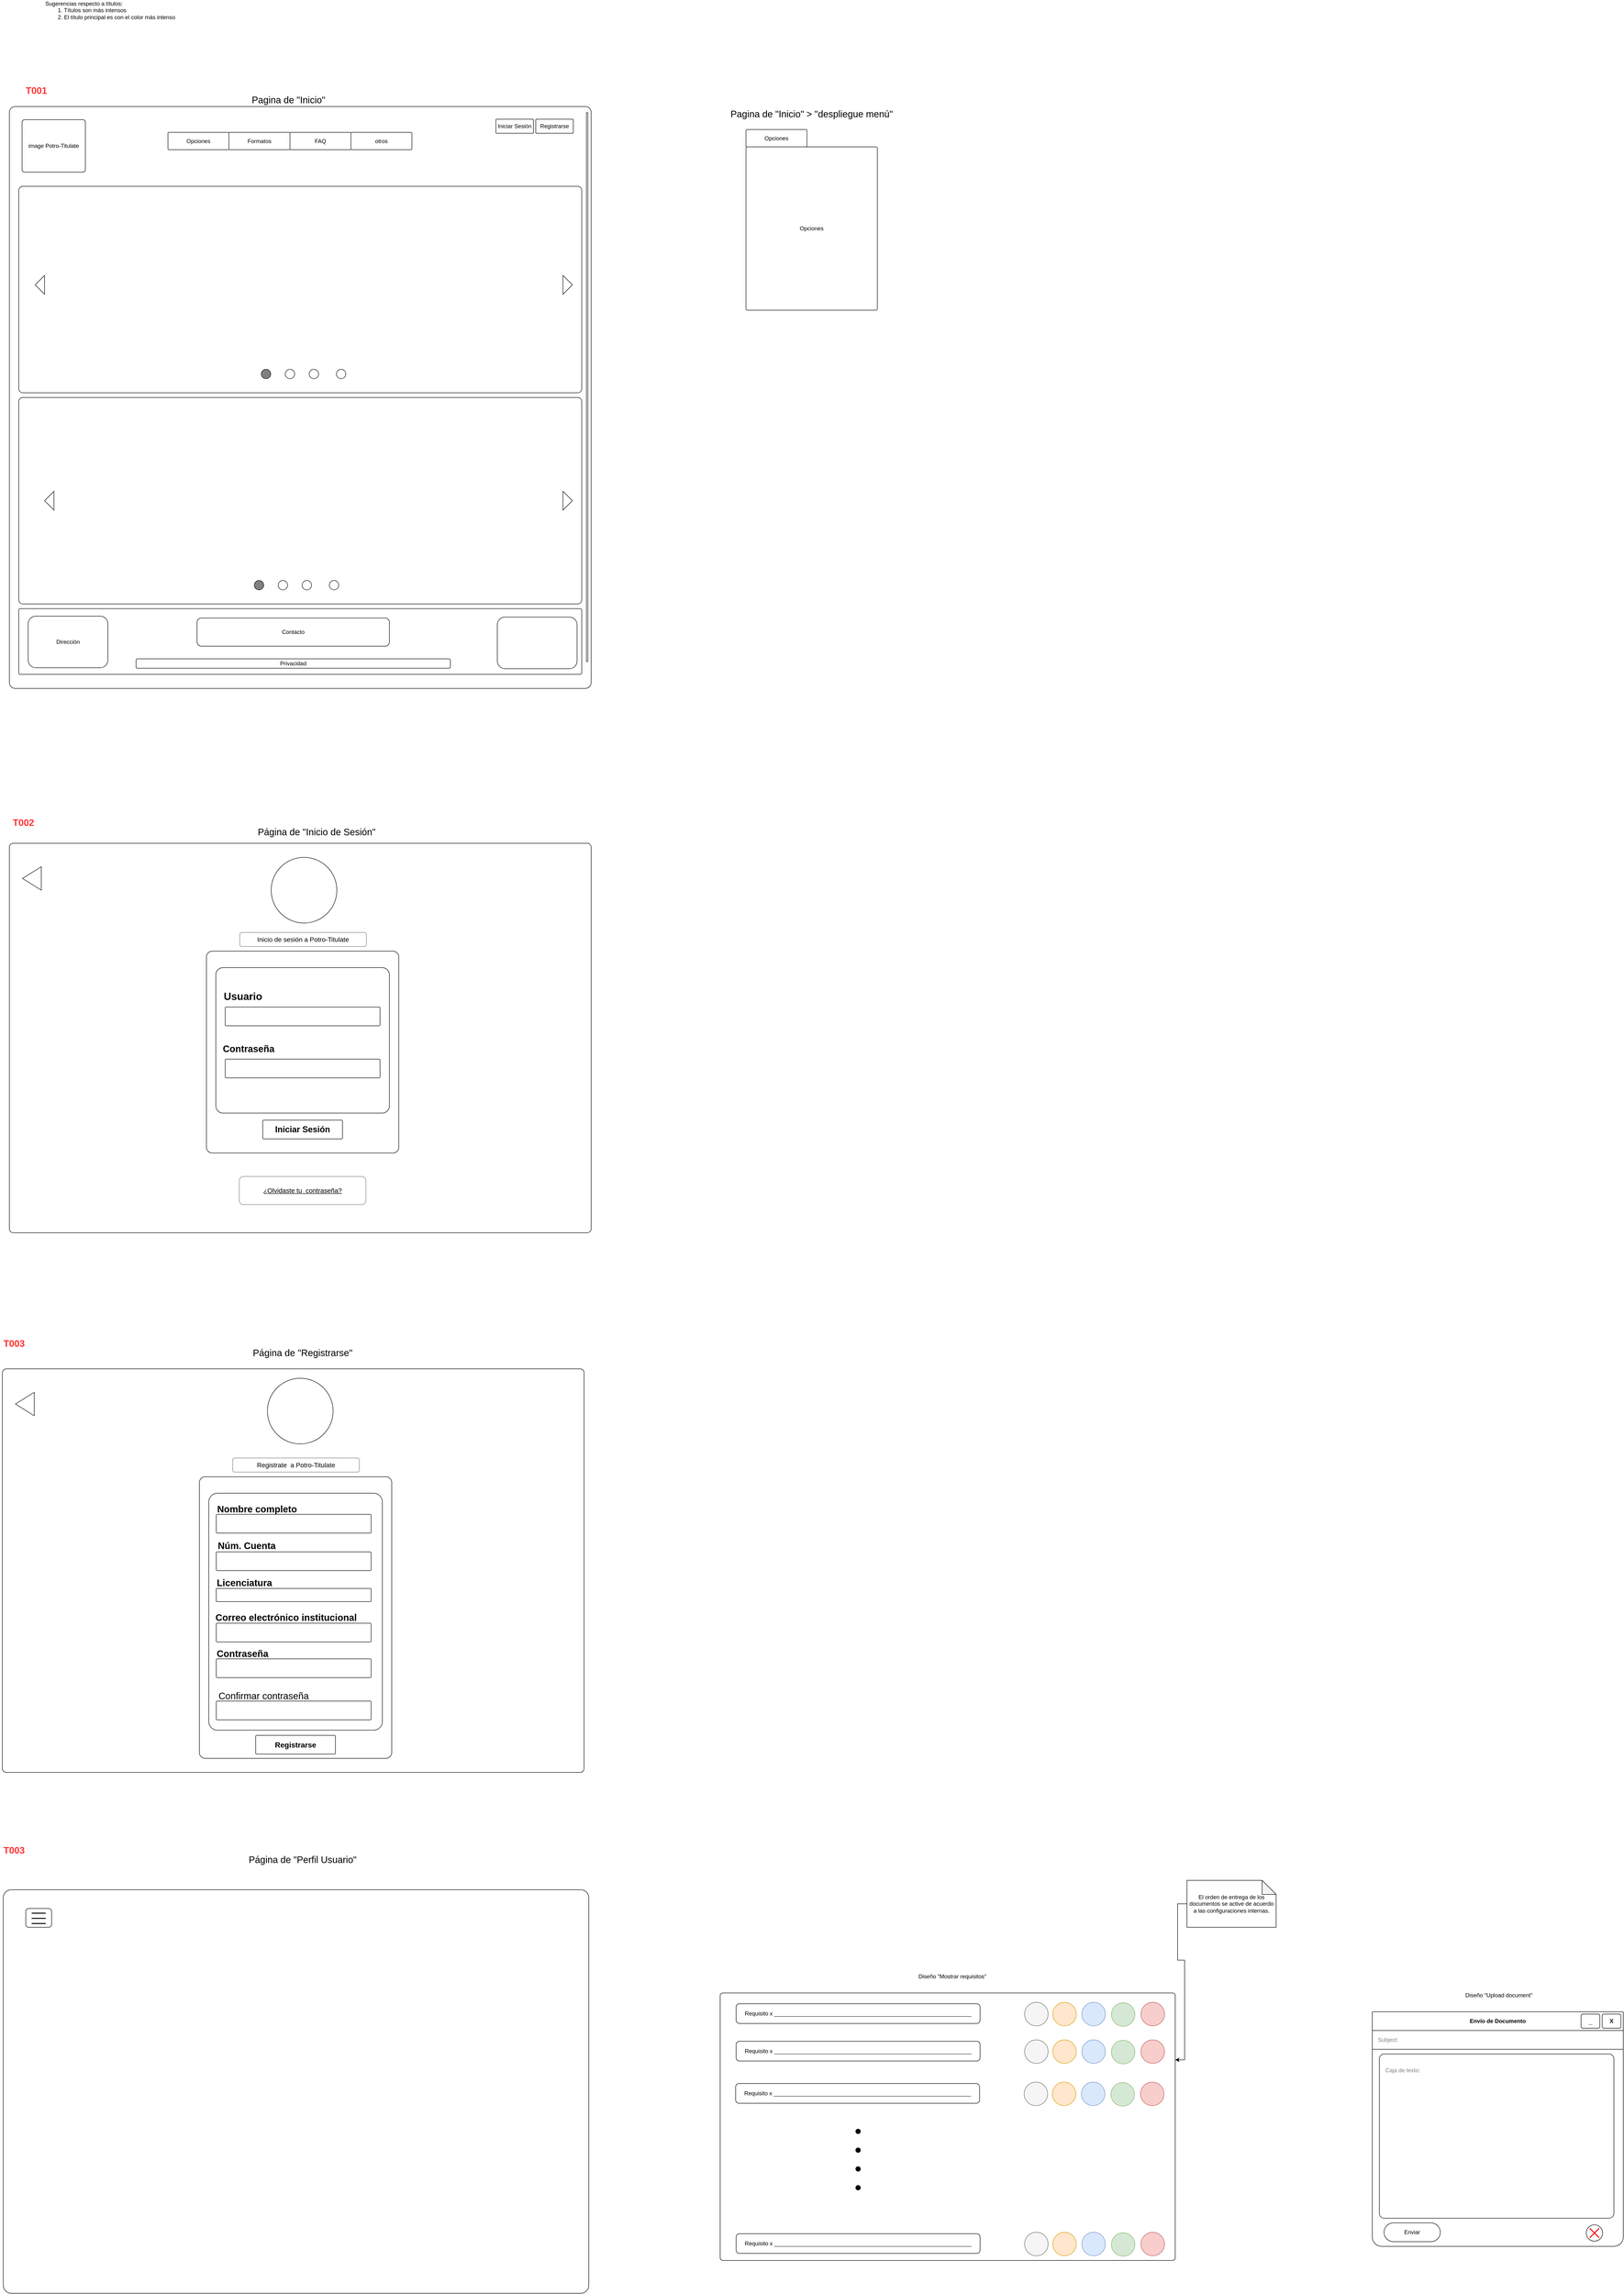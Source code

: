 <mxfile version="25.0.1">
  <diagram name="Página-1" id="R-SKQRLzCb2xS6ncJQb2">
    <mxGraphModel dx="6360" dy="4680" grid="1" gridSize="10" guides="1" tooltips="1" connect="1" arrows="1" fold="1" page="1" pageScale="1" pageWidth="850" pageHeight="1100" math="0" shadow="0">
      <root>
        <mxCell id="0" />
        <mxCell id="1" parent="0" />
        <mxCell id="He911wZqvg5NJAg6M06w-1" value="" style="rounded=1;whiteSpace=wrap;html=1;arcSize=1;" parent="1" vertex="1">
          <mxGeometry x="50" y="30" width="1240" height="1240" as="geometry" />
        </mxCell>
        <mxCell id="He911wZqvg5NJAg6M06w-2" value="image Potro-Titulate" style="rounded=1;whiteSpace=wrap;html=1;arcSize=5;" parent="1" vertex="1">
          <mxGeometry x="77" y="58" width="135" height="112" as="geometry" />
        </mxCell>
        <mxCell id="He911wZqvg5NJAg6M06w-4" value="Opciones" style="rounded=1;whiteSpace=wrap;html=1;arcSize=5;" parent="1" vertex="1">
          <mxGeometry x="388" y="85" width="130" height="37" as="geometry" />
        </mxCell>
        <mxCell id="He911wZqvg5NJAg6M06w-5" value="Formatos" style="rounded=1;whiteSpace=wrap;html=1;arcSize=5;" parent="1" vertex="1">
          <mxGeometry x="518" y="85" width="130" height="37" as="geometry" />
        </mxCell>
        <mxCell id="He911wZqvg5NJAg6M06w-6" value="FAQ" style="rounded=1;whiteSpace=wrap;html=1;arcSize=5;" parent="1" vertex="1">
          <mxGeometry x="648" y="85" width="130" height="37" as="geometry" />
        </mxCell>
        <mxCell id="He911wZqvg5NJAg6M06w-8" value="otros" style="rounded=1;whiteSpace=wrap;html=1;arcSize=5;" parent="1" vertex="1">
          <mxGeometry x="778" y="85" width="130" height="37" as="geometry" />
        </mxCell>
        <mxCell id="He911wZqvg5NJAg6M06w-11" style="edgeStyle=orthogonalEdgeStyle;rounded=0;orthogonalLoop=1;jettySize=auto;html=1;exitX=0.5;exitY=1;exitDx=0;exitDy=0;" parent="1" source="He911wZqvg5NJAg6M06w-8" target="He911wZqvg5NJAg6M06w-8" edge="1">
          <mxGeometry relative="1" as="geometry" />
        </mxCell>
        <mxCell id="He911wZqvg5NJAg6M06w-12" style="edgeStyle=orthogonalEdgeStyle;rounded=0;orthogonalLoop=1;jettySize=auto;html=1;exitX=0.5;exitY=1;exitDx=0;exitDy=0;" parent="1" source="He911wZqvg5NJAg6M06w-8" target="He911wZqvg5NJAg6M06w-8" edge="1">
          <mxGeometry relative="1" as="geometry" />
        </mxCell>
        <mxCell id="He911wZqvg5NJAg6M06w-13" value="Iniciar Sesión" style="rounded=1;whiteSpace=wrap;html=1;arcSize=5;" parent="1" vertex="1">
          <mxGeometry x="1087" y="57" width="80" height="30" as="geometry" />
        </mxCell>
        <mxCell id="He911wZqvg5NJAg6M06w-14" value="Registrarse" style="rounded=1;whiteSpace=wrap;html=1;arcSize=5;" parent="1" vertex="1">
          <mxGeometry x="1172" y="57" width="80" height="30" as="geometry" />
        </mxCell>
        <mxCell id="He911wZqvg5NJAg6M06w-21" value="" style="rounded=1;whiteSpace=wrap;html=1;arcSize=2;" parent="1" vertex="1">
          <mxGeometry x="70" y="200" width="1200" height="440" as="geometry" />
        </mxCell>
        <mxCell id="He911wZqvg5NJAg6M06w-22" value="" style="rounded=1;whiteSpace=wrap;html=1;" parent="1" vertex="1">
          <mxGeometry x="1280" y="43" width="3" height="1170" as="geometry" />
        </mxCell>
        <mxCell id="He911wZqvg5NJAg6M06w-23" value="" style="rounded=1;whiteSpace=wrap;html=1;arcSize=2;" parent="1" vertex="1">
          <mxGeometry x="70" y="650" width="1200" height="440" as="geometry" />
        </mxCell>
        <mxCell id="He911wZqvg5NJAg6M06w-24" value="" style="rounded=1;whiteSpace=wrap;html=1;arcSize=2;" parent="1" vertex="1">
          <mxGeometry x="70" y="1100" width="1200" height="140" as="geometry" />
        </mxCell>
        <mxCell id="He911wZqvg5NJAg6M06w-26" value="" style="triangle;whiteSpace=wrap;html=1;" parent="1" vertex="1">
          <mxGeometry x="1230" y="850" width="20" height="40" as="geometry" />
        </mxCell>
        <mxCell id="He911wZqvg5NJAg6M06w-32" value="" style="triangle;whiteSpace=wrap;html=1;" parent="1" vertex="1">
          <mxGeometry x="1230" y="390" width="20" height="40" as="geometry" />
        </mxCell>
        <mxCell id="He911wZqvg5NJAg6M06w-34" value="" style="triangle;whiteSpace=wrap;html=1;direction=west;" parent="1" vertex="1">
          <mxGeometry x="125" y="850" width="20" height="40" as="geometry" />
        </mxCell>
        <mxCell id="He911wZqvg5NJAg6M06w-35" value="" style="triangle;whiteSpace=wrap;html=1;direction=west;" parent="1" vertex="1">
          <mxGeometry x="105" y="390" width="20" height="40" as="geometry" />
        </mxCell>
        <mxCell id="He911wZqvg5NJAg6M06w-37" value="Dirección" style="rounded=1;whiteSpace=wrap;html=1;" parent="1" vertex="1">
          <mxGeometry x="90" y="1116" width="170" height="110" as="geometry" />
        </mxCell>
        <mxCell id="He911wZqvg5NJAg6M06w-38" value="Contacto" style="rounded=1;whiteSpace=wrap;html=1;" parent="1" vertex="1">
          <mxGeometry x="450" y="1120" width="410" height="60" as="geometry" />
        </mxCell>
        <mxCell id="He911wZqvg5NJAg6M06w-39" value="" style="rounded=1;whiteSpace=wrap;html=1;" parent="1" vertex="1">
          <mxGeometry x="1090" y="1118" width="170" height="110" as="geometry" />
        </mxCell>
        <mxCell id="He911wZqvg5NJAg6M06w-41" value="Privacidad" style="rounded=1;whiteSpace=wrap;html=1;" parent="1" vertex="1">
          <mxGeometry x="320" y="1207" width="670" height="20" as="geometry" />
        </mxCell>
        <mxCell id="He911wZqvg5NJAg6M06w-42" value="Pagina de &quot;Inicio&quot; &amp;gt; &quot;despliegue menú&quot;" style="text;html=1;align=center;verticalAlign=middle;whiteSpace=wrap;rounded=0;fontSize=20;" parent="1" vertex="1">
          <mxGeometry x="1570" y="30" width="380" height="30" as="geometry" />
        </mxCell>
        <mxCell id="He911wZqvg5NJAg6M06w-43" value="&lt;div align=&quot;left&quot;&gt;Sugerencias respecto a títulos:&lt;/div&gt;&lt;div align=&quot;left&quot;&gt;&lt;span style=&quot;white-space: pre;&quot;&gt;&#x9;&lt;/span&gt;1. Títulos son más intensos&lt;/div&gt;&lt;div align=&quot;left&quot;&gt;&lt;span style=&quot;white-space: pre;&quot;&gt;&#x9;&lt;/span&gt;2. El título principal es con el color más intenso&lt;br&gt;&lt;/div&gt;" style="text;html=1;align=center;verticalAlign=middle;whiteSpace=wrap;rounded=0;" parent="1" vertex="1">
          <mxGeometry x="70" y="-190" width="390" height="30" as="geometry" />
        </mxCell>
        <mxCell id="He911wZqvg5NJAg6M06w-44" value="T001" style="text;html=1;align=center;verticalAlign=middle;whiteSpace=wrap;rounded=0;fontStyle=1;fontColor=#FF3333;fontSize=20;" parent="1" vertex="1">
          <mxGeometry x="65" y="-20" width="85" height="30" as="geometry" />
        </mxCell>
        <mxCell id="He911wZqvg5NJAg6M06w-46" value="Página de &quot;Inicio de Sesión&quot;" style="text;html=1;align=center;verticalAlign=middle;whiteSpace=wrap;rounded=0;fontSize=20;" parent="1" vertex="1">
          <mxGeometry x="570" y="1560" width="270" height="30" as="geometry" />
        </mxCell>
        <mxCell id="He911wZqvg5NJAg6M06w-47" value="T002" style="text;html=1;align=center;verticalAlign=middle;whiteSpace=wrap;rounded=0;fontStyle=1;fontColor=#FF3333;fontSize=20;" parent="1" vertex="1">
          <mxGeometry x="50" y="1540" width="60" height="30" as="geometry" />
        </mxCell>
        <mxCell id="He911wZqvg5NJAg6M06w-48" value="" style="rounded=1;whiteSpace=wrap;html=1;arcSize=1;" parent="1" vertex="1">
          <mxGeometry x="50" y="1600" width="1240" height="830" as="geometry" />
        </mxCell>
        <mxCell id="He911wZqvg5NJAg6M06w-49" value="" style="ellipse;whiteSpace=wrap;html=1;aspect=fixed;" parent="1" vertex="1">
          <mxGeometry x="608" y="1630" width="140" height="140" as="geometry" />
        </mxCell>
        <mxCell id="He911wZqvg5NJAg6M06w-50" value="" style="rounded=1;whiteSpace=wrap;html=1;arcSize=3;" parent="1" vertex="1">
          <mxGeometry x="470" y="1830" width="410" height="430" as="geometry" />
        </mxCell>
        <mxCell id="He911wZqvg5NJAg6M06w-51" value="" style="rounded=1;whiteSpace=wrap;html=1;arcSize=5;" parent="1" vertex="1">
          <mxGeometry x="490" y="1865" width="370" height="310" as="geometry" />
        </mxCell>
        <mxCell id="He911wZqvg5NJAg6M06w-52" value="&lt;b&gt;&lt;font style=&quot;font-size: 18px;&quot;&gt;Iniciar Sesión&lt;/font&gt;&lt;/b&gt;" style="rounded=1;whiteSpace=wrap;html=1;arcSize=5;" parent="1" vertex="1">
          <mxGeometry x="590" y="2190" width="170" height="40" as="geometry" />
        </mxCell>
        <mxCell id="He911wZqvg5NJAg6M06w-53" value="&lt;font style=&quot;font-size: 22px;&quot;&gt;&lt;b&gt;Usuario&lt;/b&gt;&lt;/font&gt;" style="text;html=1;align=center;verticalAlign=middle;whiteSpace=wrap;rounded=0;fontSize=20;" parent="1" vertex="1">
          <mxGeometry x="518" y="1912" width="60" height="30" as="geometry" />
        </mxCell>
        <mxCell id="He911wZqvg5NJAg6M06w-56" value="" style="rounded=1;whiteSpace=wrap;html=1;arcSize=5;" parent="1" vertex="1">
          <mxGeometry x="510" y="1949" width="330" height="40" as="geometry" />
        </mxCell>
        <mxCell id="He911wZqvg5NJAg6M06w-58" value="" style="rounded=1;whiteSpace=wrap;html=1;arcSize=5;" parent="1" vertex="1">
          <mxGeometry x="510" y="2060" width="330" height="40" as="geometry" />
        </mxCell>
        <mxCell id="He911wZqvg5NJAg6M06w-59" value="&lt;b&gt;Contraseña&lt;/b&gt;" style="text;html=1;align=center;verticalAlign=middle;whiteSpace=wrap;rounded=0;fontSize=20;" parent="1" vertex="1">
          <mxGeometry x="530" y="2022" width="60" height="30" as="geometry" />
        </mxCell>
        <mxCell id="He911wZqvg5NJAg6M06w-61" value="&lt;font style=&quot;font-size: 14px;&quot;&gt;&lt;span&gt;Inicio de sesión a Potro-Titulate&lt;br&gt;&lt;/span&gt;&lt;/font&gt;" style="rounded=1;whiteSpace=wrap;html=1;dashed=1;dashPattern=1 1;fontStyle=0" parent="1" vertex="1">
          <mxGeometry x="541" y="1790" width="270" height="30" as="geometry" />
        </mxCell>
        <mxCell id="He911wZqvg5NJAg6M06w-62" value="" style="triangle;whiteSpace=wrap;html=1;direction=west;" parent="1" vertex="1">
          <mxGeometry x="78" y="1650" width="40" height="50" as="geometry" />
        </mxCell>
        <mxCell id="He911wZqvg5NJAg6M06w-65" value="Página de &quot;Registrarse&quot;" style="text;html=1;align=center;verticalAlign=middle;whiteSpace=wrap;rounded=0;fontSize=20;" parent="1" vertex="1">
          <mxGeometry x="550" y="2670" width="250" height="30" as="geometry" />
        </mxCell>
        <mxCell id="He911wZqvg5NJAg6M06w-66" value="T003" style="text;html=1;align=center;verticalAlign=middle;whiteSpace=wrap;rounded=0;fontStyle=1;fontColor=#FF3333;fontSize=20;" parent="1" vertex="1">
          <mxGeometry x="30" y="2650" width="60" height="30" as="geometry" />
        </mxCell>
        <mxCell id="He911wZqvg5NJAg6M06w-79" value="&lt;font style=&quot;font-size: 14px;&quot;&gt;&lt;u&gt;¿Olvidaste tu&amp;nbsp; contraseña?&lt;/u&gt;&lt;/font&gt;" style="rounded=1;whiteSpace=wrap;html=1;dashed=1;dashPattern=1 1;" parent="1" vertex="1">
          <mxGeometry x="540" y="2310" width="270" height="60" as="geometry" />
        </mxCell>
        <mxCell id="He911wZqvg5NJAg6M06w-80" value="" style="rounded=1;whiteSpace=wrap;html=1;arcSize=1;" parent="1" vertex="1">
          <mxGeometry x="35" y="2720" width="1240" height="860" as="geometry" />
        </mxCell>
        <mxCell id="He911wZqvg5NJAg6M06w-82" value="" style="rounded=1;whiteSpace=wrap;html=1;arcSize=3;" parent="1" vertex="1">
          <mxGeometry x="455" y="2950" width="410" height="600" as="geometry" />
        </mxCell>
        <mxCell id="He911wZqvg5NJAg6M06w-83" value="" style="rounded=1;whiteSpace=wrap;html=1;arcSize=5;" parent="1" vertex="1">
          <mxGeometry x="475" y="2985" width="370" height="505" as="geometry" />
        </mxCell>
        <mxCell id="He911wZqvg5NJAg6M06w-84" value="Registrarse" style="rounded=1;whiteSpace=wrap;html=1;arcSize=5;fontStyle=1;fontSize=16;" parent="1" vertex="1">
          <mxGeometry x="575" y="3501" width="170" height="40" as="geometry" />
        </mxCell>
        <mxCell id="He911wZqvg5NJAg6M06w-85" value="&lt;b&gt;Nombre completo&lt;br&gt;&lt;/b&gt;" style="text;html=1;align=center;verticalAlign=middle;whiteSpace=wrap;rounded=0;fontSize=20;" parent="1" vertex="1">
          <mxGeometry x="482" y="3003" width="192" height="30" as="geometry" />
        </mxCell>
        <mxCell id="He911wZqvg5NJAg6M06w-86" value="" style="rounded=1;whiteSpace=wrap;html=1;arcSize=5;" parent="1" vertex="1">
          <mxGeometry x="491" y="3030" width="330" height="40" as="geometry" />
        </mxCell>
        <mxCell id="He911wZqvg5NJAg6M06w-89" value="&lt;font style=&quot;font-size: 14px;&quot;&gt;&lt;span&gt;Registrate&amp;nbsp; a Potro-Titulate&lt;br&gt;&lt;/span&gt;&lt;/font&gt;" style="rounded=1;whiteSpace=wrap;html=1;dashed=1;dashPattern=1 1;fontStyle=0" parent="1" vertex="1">
          <mxGeometry x="526" y="2910" width="270" height="30" as="geometry" />
        </mxCell>
        <mxCell id="He911wZqvg5NJAg6M06w-90" value="" style="triangle;whiteSpace=wrap;html=1;direction=west;" parent="1" vertex="1">
          <mxGeometry x="63" y="2770" width="40" height="50" as="geometry" />
        </mxCell>
        <mxCell id="He911wZqvg5NJAg6M06w-92" value="" style="ellipse;whiteSpace=wrap;html=1;aspect=fixed;" parent="1" vertex="1">
          <mxGeometry x="600" y="2740" width="140" height="140" as="geometry" />
        </mxCell>
        <mxCell id="He911wZqvg5NJAg6M06w-93" value="Núm. Cuenta" style="text;html=1;align=center;verticalAlign=middle;whiteSpace=wrap;rounded=0;fontSize=20;fontStyle=1" parent="1" vertex="1">
          <mxGeometry x="487" y="3081" width="138" height="30" as="geometry" />
        </mxCell>
        <mxCell id="He911wZqvg5NJAg6M06w-94" value="" style="rounded=1;whiteSpace=wrap;html=1;arcSize=5;" parent="1" vertex="1">
          <mxGeometry x="491" y="3110" width="330" height="40" as="geometry" />
        </mxCell>
        <mxCell id="He911wZqvg5NJAg6M06w-95" value="&lt;span&gt;Licenciatura&lt;/span&gt;" style="text;html=1;align=center;verticalAlign=middle;whiteSpace=wrap;rounded=0;fontSize=20;fontStyle=1" parent="1" vertex="1">
          <mxGeometry x="521" y="3160" width="60" height="30" as="geometry" />
        </mxCell>
        <mxCell id="He911wZqvg5NJAg6M06w-96" value="" style="rounded=1;whiteSpace=wrap;html=1;arcSize=5;" parent="1" vertex="1">
          <mxGeometry x="491" y="3188" width="330" height="28" as="geometry" />
        </mxCell>
        <mxCell id="He911wZqvg5NJAg6M06w-97" value="Correo electrónico institucional" style="text;html=1;align=center;verticalAlign=middle;whiteSpace=wrap;rounded=0;fontSize=20;fontStyle=1" parent="1" vertex="1">
          <mxGeometry x="480" y="3234" width="320" height="30" as="geometry" />
        </mxCell>
        <mxCell id="He911wZqvg5NJAg6M06w-98" value="" style="rounded=1;whiteSpace=wrap;html=1;arcSize=5;" parent="1" vertex="1">
          <mxGeometry x="491" y="3262" width="330" height="40" as="geometry" />
        </mxCell>
        <mxCell id="He911wZqvg5NJAg6M06w-99" value="Contraseña" style="text;html=1;align=center;verticalAlign=middle;whiteSpace=wrap;rounded=0;fontSize=20;fontStyle=1" parent="1" vertex="1">
          <mxGeometry x="509" y="3311" width="76" height="30" as="geometry" />
        </mxCell>
        <mxCell id="He911wZqvg5NJAg6M06w-100" value="" style="rounded=1;whiteSpace=wrap;html=1;arcSize=5;" parent="1" vertex="1">
          <mxGeometry x="491" y="3338" width="330" height="40" as="geometry" />
        </mxCell>
        <mxCell id="He911wZqvg5NJAg6M06w-101" value="Confirmar contraseña" style="text;html=1;align=center;verticalAlign=middle;whiteSpace=wrap;rounded=0;fontSize=20;" parent="1" vertex="1">
          <mxGeometry x="484" y="3401" width="216" height="30" as="geometry" />
        </mxCell>
        <mxCell id="He911wZqvg5NJAg6M06w-102" value="" style="rounded=1;whiteSpace=wrap;html=1;arcSize=5;" parent="1" vertex="1">
          <mxGeometry x="491" y="3428" width="330" height="40" as="geometry" />
        </mxCell>
        <mxCell id="TnUoFVtTnflH-mQjwPww-15" value="Opciones" style="rounded=1;whiteSpace=wrap;html=1;arcSize=5;" vertex="1" parent="1">
          <mxGeometry x="1620" y="79" width="130" height="37" as="geometry" />
        </mxCell>
        <mxCell id="TnUoFVtTnflH-mQjwPww-19" style="edgeStyle=orthogonalEdgeStyle;rounded=0;orthogonalLoop=1;jettySize=auto;html=1;exitX=0.5;exitY=1;exitDx=0;exitDy=0;" edge="1" parent="1">
          <mxGeometry relative="1" as="geometry">
            <mxPoint x="2075" y="116" as="sourcePoint" />
            <mxPoint x="2075" y="116" as="targetPoint" />
          </mxGeometry>
        </mxCell>
        <mxCell id="TnUoFVtTnflH-mQjwPww-20" style="edgeStyle=orthogonalEdgeStyle;rounded=0;orthogonalLoop=1;jettySize=auto;html=1;exitX=0.5;exitY=1;exitDx=0;exitDy=0;" edge="1" parent="1">
          <mxGeometry relative="1" as="geometry">
            <mxPoint x="2075" y="116" as="sourcePoint" />
            <mxPoint x="2075" y="116" as="targetPoint" />
          </mxGeometry>
        </mxCell>
        <mxCell id="TnUoFVtTnflH-mQjwPww-22" value="Opciones" style="rounded=1;whiteSpace=wrap;html=1;arcSize=1;" vertex="1" parent="1">
          <mxGeometry x="1620" y="116" width="280" height="348" as="geometry" />
        </mxCell>
        <mxCell id="TnUoFVtTnflH-mQjwPww-28" value="" style="group" vertex="1" connectable="0" parent="1">
          <mxGeometry x="587" y="590" width="180" height="20" as="geometry" />
        </mxCell>
        <mxCell id="TnUoFVtTnflH-mQjwPww-24" value="" style="ellipse;whiteSpace=wrap;html=1;aspect=fixed;fillColor=#808080;" vertex="1" parent="TnUoFVtTnflH-mQjwPww-28">
          <mxGeometry width="20" height="20" as="geometry" />
        </mxCell>
        <mxCell id="TnUoFVtTnflH-mQjwPww-25" value="" style="ellipse;whiteSpace=wrap;html=1;aspect=fixed;" vertex="1" parent="TnUoFVtTnflH-mQjwPww-28">
          <mxGeometry x="51" width="20" height="20" as="geometry" />
        </mxCell>
        <mxCell id="TnUoFVtTnflH-mQjwPww-26" value="" style="ellipse;whiteSpace=wrap;html=1;aspect=fixed;" vertex="1" parent="TnUoFVtTnflH-mQjwPww-28">
          <mxGeometry x="102" width="20" height="20" as="geometry" />
        </mxCell>
        <mxCell id="TnUoFVtTnflH-mQjwPww-27" value="" style="ellipse;whiteSpace=wrap;html=1;aspect=fixed;" vertex="1" parent="TnUoFVtTnflH-mQjwPww-28">
          <mxGeometry x="160" width="20" height="20" as="geometry" />
        </mxCell>
        <mxCell id="TnUoFVtTnflH-mQjwPww-29" value="" style="group" vertex="1" connectable="0" parent="1">
          <mxGeometry x="572" y="1040" width="180" height="20" as="geometry" />
        </mxCell>
        <mxCell id="TnUoFVtTnflH-mQjwPww-30" value="" style="ellipse;whiteSpace=wrap;html=1;aspect=fixed;fillColor=#808080;" vertex="1" parent="TnUoFVtTnflH-mQjwPww-29">
          <mxGeometry width="20" height="20" as="geometry" />
        </mxCell>
        <mxCell id="TnUoFVtTnflH-mQjwPww-31" value="" style="ellipse;whiteSpace=wrap;html=1;aspect=fixed;" vertex="1" parent="TnUoFVtTnflH-mQjwPww-29">
          <mxGeometry x="51" width="20" height="20" as="geometry" />
        </mxCell>
        <mxCell id="TnUoFVtTnflH-mQjwPww-32" value="" style="ellipse;whiteSpace=wrap;html=1;aspect=fixed;" vertex="1" parent="TnUoFVtTnflH-mQjwPww-29">
          <mxGeometry x="102" width="20" height="20" as="geometry" />
        </mxCell>
        <mxCell id="TnUoFVtTnflH-mQjwPww-33" value="" style="ellipse;whiteSpace=wrap;html=1;aspect=fixed;" vertex="1" parent="TnUoFVtTnflH-mQjwPww-29">
          <mxGeometry x="160" width="20" height="20" as="geometry" />
        </mxCell>
        <mxCell id="TnUoFVtTnflH-mQjwPww-34" value="Pagina de &quot;Inicio&quot;" style="text;html=1;align=center;verticalAlign=middle;whiteSpace=wrap;rounded=0;fontSize=20;" vertex="1" parent="1">
          <mxGeometry x="560" width="170" height="30" as="geometry" />
        </mxCell>
        <mxCell id="TnUoFVtTnflH-mQjwPww-35" value="Página de &quot;Perfil Usuario&quot;" style="text;html=1;align=center;verticalAlign=middle;whiteSpace=wrap;rounded=0;fontSize=20;" vertex="1" parent="1">
          <mxGeometry x="550" y="3750" width="250" height="30" as="geometry" />
        </mxCell>
        <mxCell id="TnUoFVtTnflH-mQjwPww-36" value="&lt;div&gt;T003&lt;/div&gt;" style="text;html=1;align=center;verticalAlign=middle;whiteSpace=wrap;rounded=0;fontStyle=1;fontColor=#FF3333;fontSize=20;" vertex="1" parent="1">
          <mxGeometry x="30" y="3730" width="60" height="30" as="geometry" />
        </mxCell>
        <mxCell id="TnUoFVtTnflH-mQjwPww-37" value="" style="rounded=1;whiteSpace=wrap;html=1;arcSize=2;" vertex="1" parent="1">
          <mxGeometry x="37" y="3830" width="1248" height="860" as="geometry" />
        </mxCell>
        <mxCell id="TnUoFVtTnflH-mQjwPww-44" value="" style="group" vertex="1" connectable="0" parent="1">
          <mxGeometry x="85" y="3870" width="55" height="40" as="geometry" />
        </mxCell>
        <mxCell id="TnUoFVtTnflH-mQjwPww-38" value="" style="rounded=1;whiteSpace=wrap;html=1;" vertex="1" parent="TnUoFVtTnflH-mQjwPww-44">
          <mxGeometry width="55" height="40" as="geometry" />
        </mxCell>
        <mxCell id="TnUoFVtTnflH-mQjwPww-41" value="" style="endArrow=none;html=1;rounded=0;strokeWidth=2;" edge="1" parent="TnUoFVtTnflH-mQjwPww-44">
          <mxGeometry width="50" height="50" relative="1" as="geometry">
            <mxPoint x="12.5" y="10" as="sourcePoint" />
            <mxPoint x="42.5" y="10" as="targetPoint" />
          </mxGeometry>
        </mxCell>
        <mxCell id="TnUoFVtTnflH-mQjwPww-42" value="" style="endArrow=none;html=1;rounded=0;strokeWidth=2;" edge="1" parent="TnUoFVtTnflH-mQjwPww-44">
          <mxGeometry width="50" height="50" relative="1" as="geometry">
            <mxPoint x="12.5" y="21" as="sourcePoint" />
            <mxPoint x="42.5" y="21" as="targetPoint" />
          </mxGeometry>
        </mxCell>
        <mxCell id="TnUoFVtTnflH-mQjwPww-43" value="" style="endArrow=none;html=1;rounded=0;strokeWidth=2;" edge="1" parent="TnUoFVtTnflH-mQjwPww-44">
          <mxGeometry width="50" height="50" relative="1" as="geometry">
            <mxPoint x="12.5" y="32" as="sourcePoint" />
            <mxPoint x="42.5" y="32" as="targetPoint" />
          </mxGeometry>
        </mxCell>
        <mxCell id="TnUoFVtTnflH-mQjwPww-82" value="El orden de entrega de los documentos se active de acuerdo a las configuraciones internas." style="shape=note;whiteSpace=wrap;html=1;backgroundOutline=1;darkOpacity=0.05;" vertex="1" parent="1">
          <mxGeometry x="2560" y="3810" width="190" height="100" as="geometry" />
        </mxCell>
        <mxCell id="TnUoFVtTnflH-mQjwPww-83" style="edgeStyle=orthogonalEdgeStyle;rounded=0;orthogonalLoop=1;jettySize=auto;html=1;entryX=1;entryY=0.25;entryDx=0;entryDy=0;" edge="1" parent="1" source="TnUoFVtTnflH-mQjwPww-82" target="TnUoFVtTnflH-mQjwPww-51">
          <mxGeometry relative="1" as="geometry" />
        </mxCell>
        <mxCell id="TnUoFVtTnflH-mQjwPww-88" value="" style="group" vertex="1" connectable="0" parent="1">
          <mxGeometry x="1565" y="4050" width="970" height="570" as="geometry" />
        </mxCell>
        <mxCell id="TnUoFVtTnflH-mQjwPww-51" value="" style="rounded=1;whiteSpace=wrap;html=1;arcSize=1;container=0;" vertex="1" parent="TnUoFVtTnflH-mQjwPww-88">
          <mxGeometry width="970" height="570" as="geometry" />
        </mxCell>
        <mxCell id="TnUoFVtTnflH-mQjwPww-84" value="" style="shape=image;html=1;verticalAlign=top;verticalLabelPosition=bottom;labelBackgroundColor=#ffffff;imageAspect=0;aspect=fixed;image=https://cdn2.iconfinder.com/data/icons/freecns-cumulus/16/519897-198_Paperclip-128.png;container=0;" vertex="1" parent="TnUoFVtTnflH-mQjwPww-88">
          <mxGeometry x="592" y="25.5" width="40" height="40" as="geometry" />
        </mxCell>
        <mxCell id="TnUoFVtTnflH-mQjwPww-45" value="&lt;div align=&quot;left&quot;&gt;Requisito x _______________________________________________________________&lt;br&gt;&lt;/div&gt;" style="rounded=1;whiteSpace=wrap;html=1;arcSize=17;container=0;" vertex="1" parent="TnUoFVtTnflH-mQjwPww-88">
          <mxGeometry x="34" y="23" width="520" height="42" as="geometry" />
        </mxCell>
        <mxCell id="TnUoFVtTnflH-mQjwPww-46" value="" style="ellipse;whiteSpace=wrap;html=1;aspect=fixed;fillColor=#f5f5f5;fontColor=#333333;strokeColor=#666666;container=0;" vertex="1" parent="TnUoFVtTnflH-mQjwPww-88">
          <mxGeometry x="649" y="20" width="50" height="50" as="geometry" />
        </mxCell>
        <mxCell id="TnUoFVtTnflH-mQjwPww-47" value="" style="ellipse;whiteSpace=wrap;html=1;aspect=fixed;fillColor=#ffe6cc;strokeColor=#d79b00;container=0;" vertex="1" parent="TnUoFVtTnflH-mQjwPww-88">
          <mxGeometry x="709" y="20" width="50" height="50" as="geometry" />
        </mxCell>
        <mxCell id="TnUoFVtTnflH-mQjwPww-48" value="" style="ellipse;whiteSpace=wrap;html=1;aspect=fixed;fillColor=#dae8fc;strokeColor=#6c8ebf;container=0;" vertex="1" parent="TnUoFVtTnflH-mQjwPww-88">
          <mxGeometry x="771" y="20" width="50" height="50" as="geometry" />
        </mxCell>
        <mxCell id="TnUoFVtTnflH-mQjwPww-49" value="" style="ellipse;whiteSpace=wrap;html=1;aspect=fixed;fillColor=#d5e8d4;strokeColor=#82b366;container=0;" vertex="1" parent="TnUoFVtTnflH-mQjwPww-88">
          <mxGeometry x="834" y="21" width="50" height="50" as="geometry" />
        </mxCell>
        <mxCell id="TnUoFVtTnflH-mQjwPww-50" value="" style="ellipse;whiteSpace=wrap;html=1;aspect=fixed;fillColor=#f8cecc;strokeColor=#b85450;container=0;" vertex="1" parent="TnUoFVtTnflH-mQjwPww-88">
          <mxGeometry x="897" y="20" width="50" height="50" as="geometry" />
        </mxCell>
        <mxCell id="TnUoFVtTnflH-mQjwPww-54" value="&lt;div align=&quot;left&quot;&gt;Requisito x _______________________________________________________________&lt;br&gt;&lt;/div&gt;" style="rounded=1;whiteSpace=wrap;html=1;arcSize=17;container=0;" vertex="1" parent="TnUoFVtTnflH-mQjwPww-88">
          <mxGeometry x="34" y="103" width="520" height="42" as="geometry" />
        </mxCell>
        <mxCell id="TnUoFVtTnflH-mQjwPww-55" value="" style="ellipse;whiteSpace=wrap;html=1;aspect=fixed;fillColor=#f5f5f5;fontColor=#333333;strokeColor=#666666;container=0;" vertex="1" parent="TnUoFVtTnflH-mQjwPww-88">
          <mxGeometry x="649" y="100" width="50" height="50" as="geometry" />
        </mxCell>
        <mxCell id="TnUoFVtTnflH-mQjwPww-56" value="" style="ellipse;whiteSpace=wrap;html=1;aspect=fixed;fillColor=#ffe6cc;strokeColor=#d79b00;container=0;" vertex="1" parent="TnUoFVtTnflH-mQjwPww-88">
          <mxGeometry x="709" y="100" width="50" height="50" as="geometry" />
        </mxCell>
        <mxCell id="TnUoFVtTnflH-mQjwPww-57" value="" style="ellipse;whiteSpace=wrap;html=1;aspect=fixed;fillColor=#dae8fc;strokeColor=#6c8ebf;container=0;" vertex="1" parent="TnUoFVtTnflH-mQjwPww-88">
          <mxGeometry x="771" y="100" width="50" height="50" as="geometry" />
        </mxCell>
        <mxCell id="TnUoFVtTnflH-mQjwPww-58" value="" style="ellipse;whiteSpace=wrap;html=1;aspect=fixed;fillColor=#d5e8d4;strokeColor=#82b366;container=0;" vertex="1" parent="TnUoFVtTnflH-mQjwPww-88">
          <mxGeometry x="834" y="101" width="50" height="50" as="geometry" />
        </mxCell>
        <mxCell id="TnUoFVtTnflH-mQjwPww-59" value="" style="ellipse;whiteSpace=wrap;html=1;aspect=fixed;fillColor=#f8cecc;strokeColor=#b85450;container=0;" vertex="1" parent="TnUoFVtTnflH-mQjwPww-88">
          <mxGeometry x="897" y="100" width="50" height="50" as="geometry" />
        </mxCell>
        <mxCell id="TnUoFVtTnflH-mQjwPww-85" value="" style="shape=image;html=1;verticalAlign=top;verticalLabelPosition=bottom;labelBackgroundColor=#ffffff;imageAspect=0;aspect=fixed;image=https://cdn2.iconfinder.com/data/icons/freecns-cumulus/16/519897-198_Paperclip-128.png;container=0;" vertex="1" parent="TnUoFVtTnflH-mQjwPww-88">
          <mxGeometry x="592" y="106" width="40" height="40" as="geometry" />
        </mxCell>
        <mxCell id="TnUoFVtTnflH-mQjwPww-61" value="&lt;div align=&quot;left&quot;&gt;Requisito x _______________________________________________________________&lt;br&gt;&lt;/div&gt;" style="rounded=1;whiteSpace=wrap;html=1;arcSize=17;container=0;" vertex="1" parent="TnUoFVtTnflH-mQjwPww-88">
          <mxGeometry x="33" y="193" width="520" height="42" as="geometry" />
        </mxCell>
        <mxCell id="TnUoFVtTnflH-mQjwPww-62" value="" style="ellipse;whiteSpace=wrap;html=1;aspect=fixed;fillColor=#f5f5f5;fontColor=#333333;strokeColor=#666666;container=0;" vertex="1" parent="TnUoFVtTnflH-mQjwPww-88">
          <mxGeometry x="648" y="190" width="50" height="50" as="geometry" />
        </mxCell>
        <mxCell id="TnUoFVtTnflH-mQjwPww-63" value="" style="ellipse;whiteSpace=wrap;html=1;aspect=fixed;fillColor=#ffe6cc;strokeColor=#d79b00;container=0;" vertex="1" parent="TnUoFVtTnflH-mQjwPww-88">
          <mxGeometry x="708" y="190" width="50" height="50" as="geometry" />
        </mxCell>
        <mxCell id="TnUoFVtTnflH-mQjwPww-64" value="" style="ellipse;whiteSpace=wrap;html=1;aspect=fixed;fillColor=#dae8fc;strokeColor=#6c8ebf;container=0;" vertex="1" parent="TnUoFVtTnflH-mQjwPww-88">
          <mxGeometry x="770" y="190" width="50" height="50" as="geometry" />
        </mxCell>
        <mxCell id="TnUoFVtTnflH-mQjwPww-65" value="" style="ellipse;whiteSpace=wrap;html=1;aspect=fixed;fillColor=#d5e8d4;strokeColor=#82b366;container=0;" vertex="1" parent="TnUoFVtTnflH-mQjwPww-88">
          <mxGeometry x="833" y="191" width="50" height="50" as="geometry" />
        </mxCell>
        <mxCell id="TnUoFVtTnflH-mQjwPww-66" value="" style="ellipse;whiteSpace=wrap;html=1;aspect=fixed;fillColor=#f8cecc;strokeColor=#b85450;container=0;" vertex="1" parent="TnUoFVtTnflH-mQjwPww-88">
          <mxGeometry x="896" y="190" width="50" height="50" as="geometry" />
        </mxCell>
        <mxCell id="TnUoFVtTnflH-mQjwPww-86" value="" style="shape=image;html=1;verticalAlign=top;verticalLabelPosition=bottom;labelBackgroundColor=#ffffff;imageAspect=0;aspect=fixed;image=https://cdn2.iconfinder.com/data/icons/freecns-cumulus/16/519897-198_Paperclip-128.png;container=0;" vertex="1" parent="TnUoFVtTnflH-mQjwPww-88">
          <mxGeometry x="592" y="195.5" width="40" height="40" as="geometry" />
        </mxCell>
        <mxCell id="TnUoFVtTnflH-mQjwPww-68" value="&lt;div align=&quot;left&quot;&gt;Requisito x _______________________________________________________________&lt;br&gt;&lt;/div&gt;" style="rounded=1;whiteSpace=wrap;html=1;arcSize=17;container=0;" vertex="1" parent="TnUoFVtTnflH-mQjwPww-88">
          <mxGeometry x="34" y="513" width="520" height="42" as="geometry" />
        </mxCell>
        <mxCell id="TnUoFVtTnflH-mQjwPww-69" value="" style="ellipse;whiteSpace=wrap;html=1;aspect=fixed;fillColor=#f5f5f5;fontColor=#333333;strokeColor=#666666;container=0;" vertex="1" parent="TnUoFVtTnflH-mQjwPww-88">
          <mxGeometry x="649" y="510" width="50" height="50" as="geometry" />
        </mxCell>
        <mxCell id="TnUoFVtTnflH-mQjwPww-70" value="" style="ellipse;whiteSpace=wrap;html=1;aspect=fixed;fillColor=#ffe6cc;strokeColor=#d79b00;container=0;" vertex="1" parent="TnUoFVtTnflH-mQjwPww-88">
          <mxGeometry x="709" y="510" width="50" height="50" as="geometry" />
        </mxCell>
        <mxCell id="TnUoFVtTnflH-mQjwPww-71" value="" style="ellipse;whiteSpace=wrap;html=1;aspect=fixed;fillColor=#dae8fc;strokeColor=#6c8ebf;container=0;" vertex="1" parent="TnUoFVtTnflH-mQjwPww-88">
          <mxGeometry x="771" y="510" width="50" height="50" as="geometry" />
        </mxCell>
        <mxCell id="TnUoFVtTnflH-mQjwPww-72" value="" style="ellipse;whiteSpace=wrap;html=1;aspect=fixed;fillColor=#d5e8d4;strokeColor=#82b366;container=0;" vertex="1" parent="TnUoFVtTnflH-mQjwPww-88">
          <mxGeometry x="834" y="511" width="50" height="50" as="geometry" />
        </mxCell>
        <mxCell id="TnUoFVtTnflH-mQjwPww-73" value="" style="ellipse;whiteSpace=wrap;html=1;aspect=fixed;fillColor=#f8cecc;strokeColor=#b85450;container=0;" vertex="1" parent="TnUoFVtTnflH-mQjwPww-88">
          <mxGeometry x="897" y="510" width="50" height="50" as="geometry" />
        </mxCell>
        <mxCell id="TnUoFVtTnflH-mQjwPww-87" value="" style="shape=image;html=1;verticalAlign=top;verticalLabelPosition=bottom;labelBackgroundColor=#ffffff;imageAspect=0;aspect=fixed;image=https://cdn2.iconfinder.com/data/icons/freecns-cumulus/16/519897-198_Paperclip-128.png;container=0;" vertex="1" parent="TnUoFVtTnflH-mQjwPww-88">
          <mxGeometry x="592" y="514" width="40" height="40" as="geometry" />
        </mxCell>
        <mxCell id="TnUoFVtTnflH-mQjwPww-75" value="" style="ellipse;whiteSpace=wrap;html=1;aspect=fixed;fillColor=#000000;container=0;" vertex="1" parent="TnUoFVtTnflH-mQjwPww-88">
          <mxGeometry x="289" y="290" width="10" height="10" as="geometry" />
        </mxCell>
        <mxCell id="TnUoFVtTnflH-mQjwPww-76" value="" style="ellipse;whiteSpace=wrap;html=1;aspect=fixed;fillColor=#000000;container=0;" vertex="1" parent="TnUoFVtTnflH-mQjwPww-88">
          <mxGeometry x="289" y="370" width="10" height="10" as="geometry" />
        </mxCell>
        <mxCell id="TnUoFVtTnflH-mQjwPww-77" value="" style="ellipse;whiteSpace=wrap;html=1;aspect=fixed;fillColor=#000000;container=0;" vertex="1" parent="TnUoFVtTnflH-mQjwPww-88">
          <mxGeometry x="289" y="330" width="10" height="10" as="geometry" />
        </mxCell>
        <mxCell id="TnUoFVtTnflH-mQjwPww-78" value="" style="ellipse;whiteSpace=wrap;html=1;aspect=fixed;fillColor=#000000;container=0;" vertex="1" parent="TnUoFVtTnflH-mQjwPww-88">
          <mxGeometry x="289" y="410" width="10" height="10" as="geometry" />
        </mxCell>
        <mxCell id="TnUoFVtTnflH-mQjwPww-100" value="" style="group" vertex="1" connectable="0" parent="1">
          <mxGeometry x="2955" y="4090" width="535" height="500" as="geometry" />
        </mxCell>
        <mxCell id="TnUoFVtTnflH-mQjwPww-89" value="" style="rounded=1;whiteSpace=wrap;html=1;arcSize=4;" vertex="1" parent="TnUoFVtTnflH-mQjwPww-100">
          <mxGeometry width="535" height="500" as="geometry" />
        </mxCell>
        <mxCell id="TnUoFVtTnflH-mQjwPww-90" value="&lt;b&gt;Envío de Documento&lt;/b&gt;" style="rounded=1;whiteSpace=wrap;html=1;arcSize=4;" vertex="1" parent="TnUoFVtTnflH-mQjwPww-100">
          <mxGeometry width="535" height="40" as="geometry" />
        </mxCell>
        <mxCell id="TnUoFVtTnflH-mQjwPww-91" value="&amp;nbsp;&amp;nbsp; &lt;font color=&quot;#808080&quot;&gt;Subject:&lt;/font&gt; " style="rounded=1;whiteSpace=wrap;html=1;arcSize=0;align=left;" vertex="1" parent="TnUoFVtTnflH-mQjwPww-100">
          <mxGeometry y="40" width="535" height="40" as="geometry" />
        </mxCell>
        <mxCell id="TnUoFVtTnflH-mQjwPww-94" value="" style="rounded=1;whiteSpace=wrap;html=1;arcSize=3;align=left;" vertex="1" parent="TnUoFVtTnflH-mQjwPww-100">
          <mxGeometry x="15" y="90" width="500" height="350" as="geometry" />
        </mxCell>
        <mxCell id="TnUoFVtTnflH-mQjwPww-95" value="Enviar" style="rounded=1;whiteSpace=wrap;html=1;arcSize=50;" vertex="1" parent="TnUoFVtTnflH-mQjwPww-100">
          <mxGeometry x="25" y="450" width="120" height="40" as="geometry" />
        </mxCell>
        <mxCell id="TnUoFVtTnflH-mQjwPww-98" value="" style="group" vertex="1" connectable="0" parent="TnUoFVtTnflH-mQjwPww-100">
          <mxGeometry x="456" y="454" width="35" height="35" as="geometry" />
        </mxCell>
        <mxCell id="TnUoFVtTnflH-mQjwPww-96" value="" style="ellipse;whiteSpace=wrap;html=1;aspect=fixed;" vertex="1" parent="TnUoFVtTnflH-mQjwPww-98">
          <mxGeometry width="35" height="35" as="geometry" />
        </mxCell>
        <mxCell id="TnUoFVtTnflH-mQjwPww-97" value="" style="shape=mxgraph.sysml.x;strokeWidth=2;strokeColor=#ff0000;" vertex="1" parent="TnUoFVtTnflH-mQjwPww-98">
          <mxGeometry x="7.5" y="7.5" width="20" height="20" as="geometry" />
        </mxCell>
        <mxCell id="TnUoFVtTnflH-mQjwPww-99" value="&lt;font color=&quot;#808080&quot;&gt;Caja de texto:&lt;/font&gt;" style="text;html=1;align=center;verticalAlign=middle;whiteSpace=wrap;rounded=0;" vertex="1" parent="TnUoFVtTnflH-mQjwPww-100">
          <mxGeometry x="15" y="110" width="100" height="30" as="geometry" />
        </mxCell>
        <mxCell id="TnUoFVtTnflH-mQjwPww-105" value="&lt;b&gt;X&lt;/b&gt;" style="rounded=1;whiteSpace=wrap;html=1;arcSize=11;" vertex="1" parent="TnUoFVtTnflH-mQjwPww-100">
          <mxGeometry x="490" y="5" width="40" height="30" as="geometry" />
        </mxCell>
        <mxCell id="TnUoFVtTnflH-mQjwPww-101" value="Diseño &quot;Upload document&quot;" style="text;html=1;align=center;verticalAlign=middle;whiteSpace=wrap;rounded=0;" vertex="1" parent="1">
          <mxGeometry x="3150" y="4040" width="150" height="30" as="geometry" />
        </mxCell>
        <mxCell id="TnUoFVtTnflH-mQjwPww-102" value="Diseño &quot;Mostrar requisitos&quot;" style="text;html=1;align=center;verticalAlign=middle;whiteSpace=wrap;rounded=0;" vertex="1" parent="1">
          <mxGeometry x="1970" y="4000" width="180" height="30" as="geometry" />
        </mxCell>
        <mxCell id="TnUoFVtTnflH-mQjwPww-104" value="&lt;font style=&quot;font-size: 15px;&quot;&gt;&lt;b&gt;_ &lt;/b&gt;&lt;/font&gt;" style="rounded=1;whiteSpace=wrap;html=1;arcSize=11;" vertex="1" parent="1">
          <mxGeometry x="3400" y="4095" width="40" height="30" as="geometry" />
        </mxCell>
      </root>
    </mxGraphModel>
  </diagram>
</mxfile>
